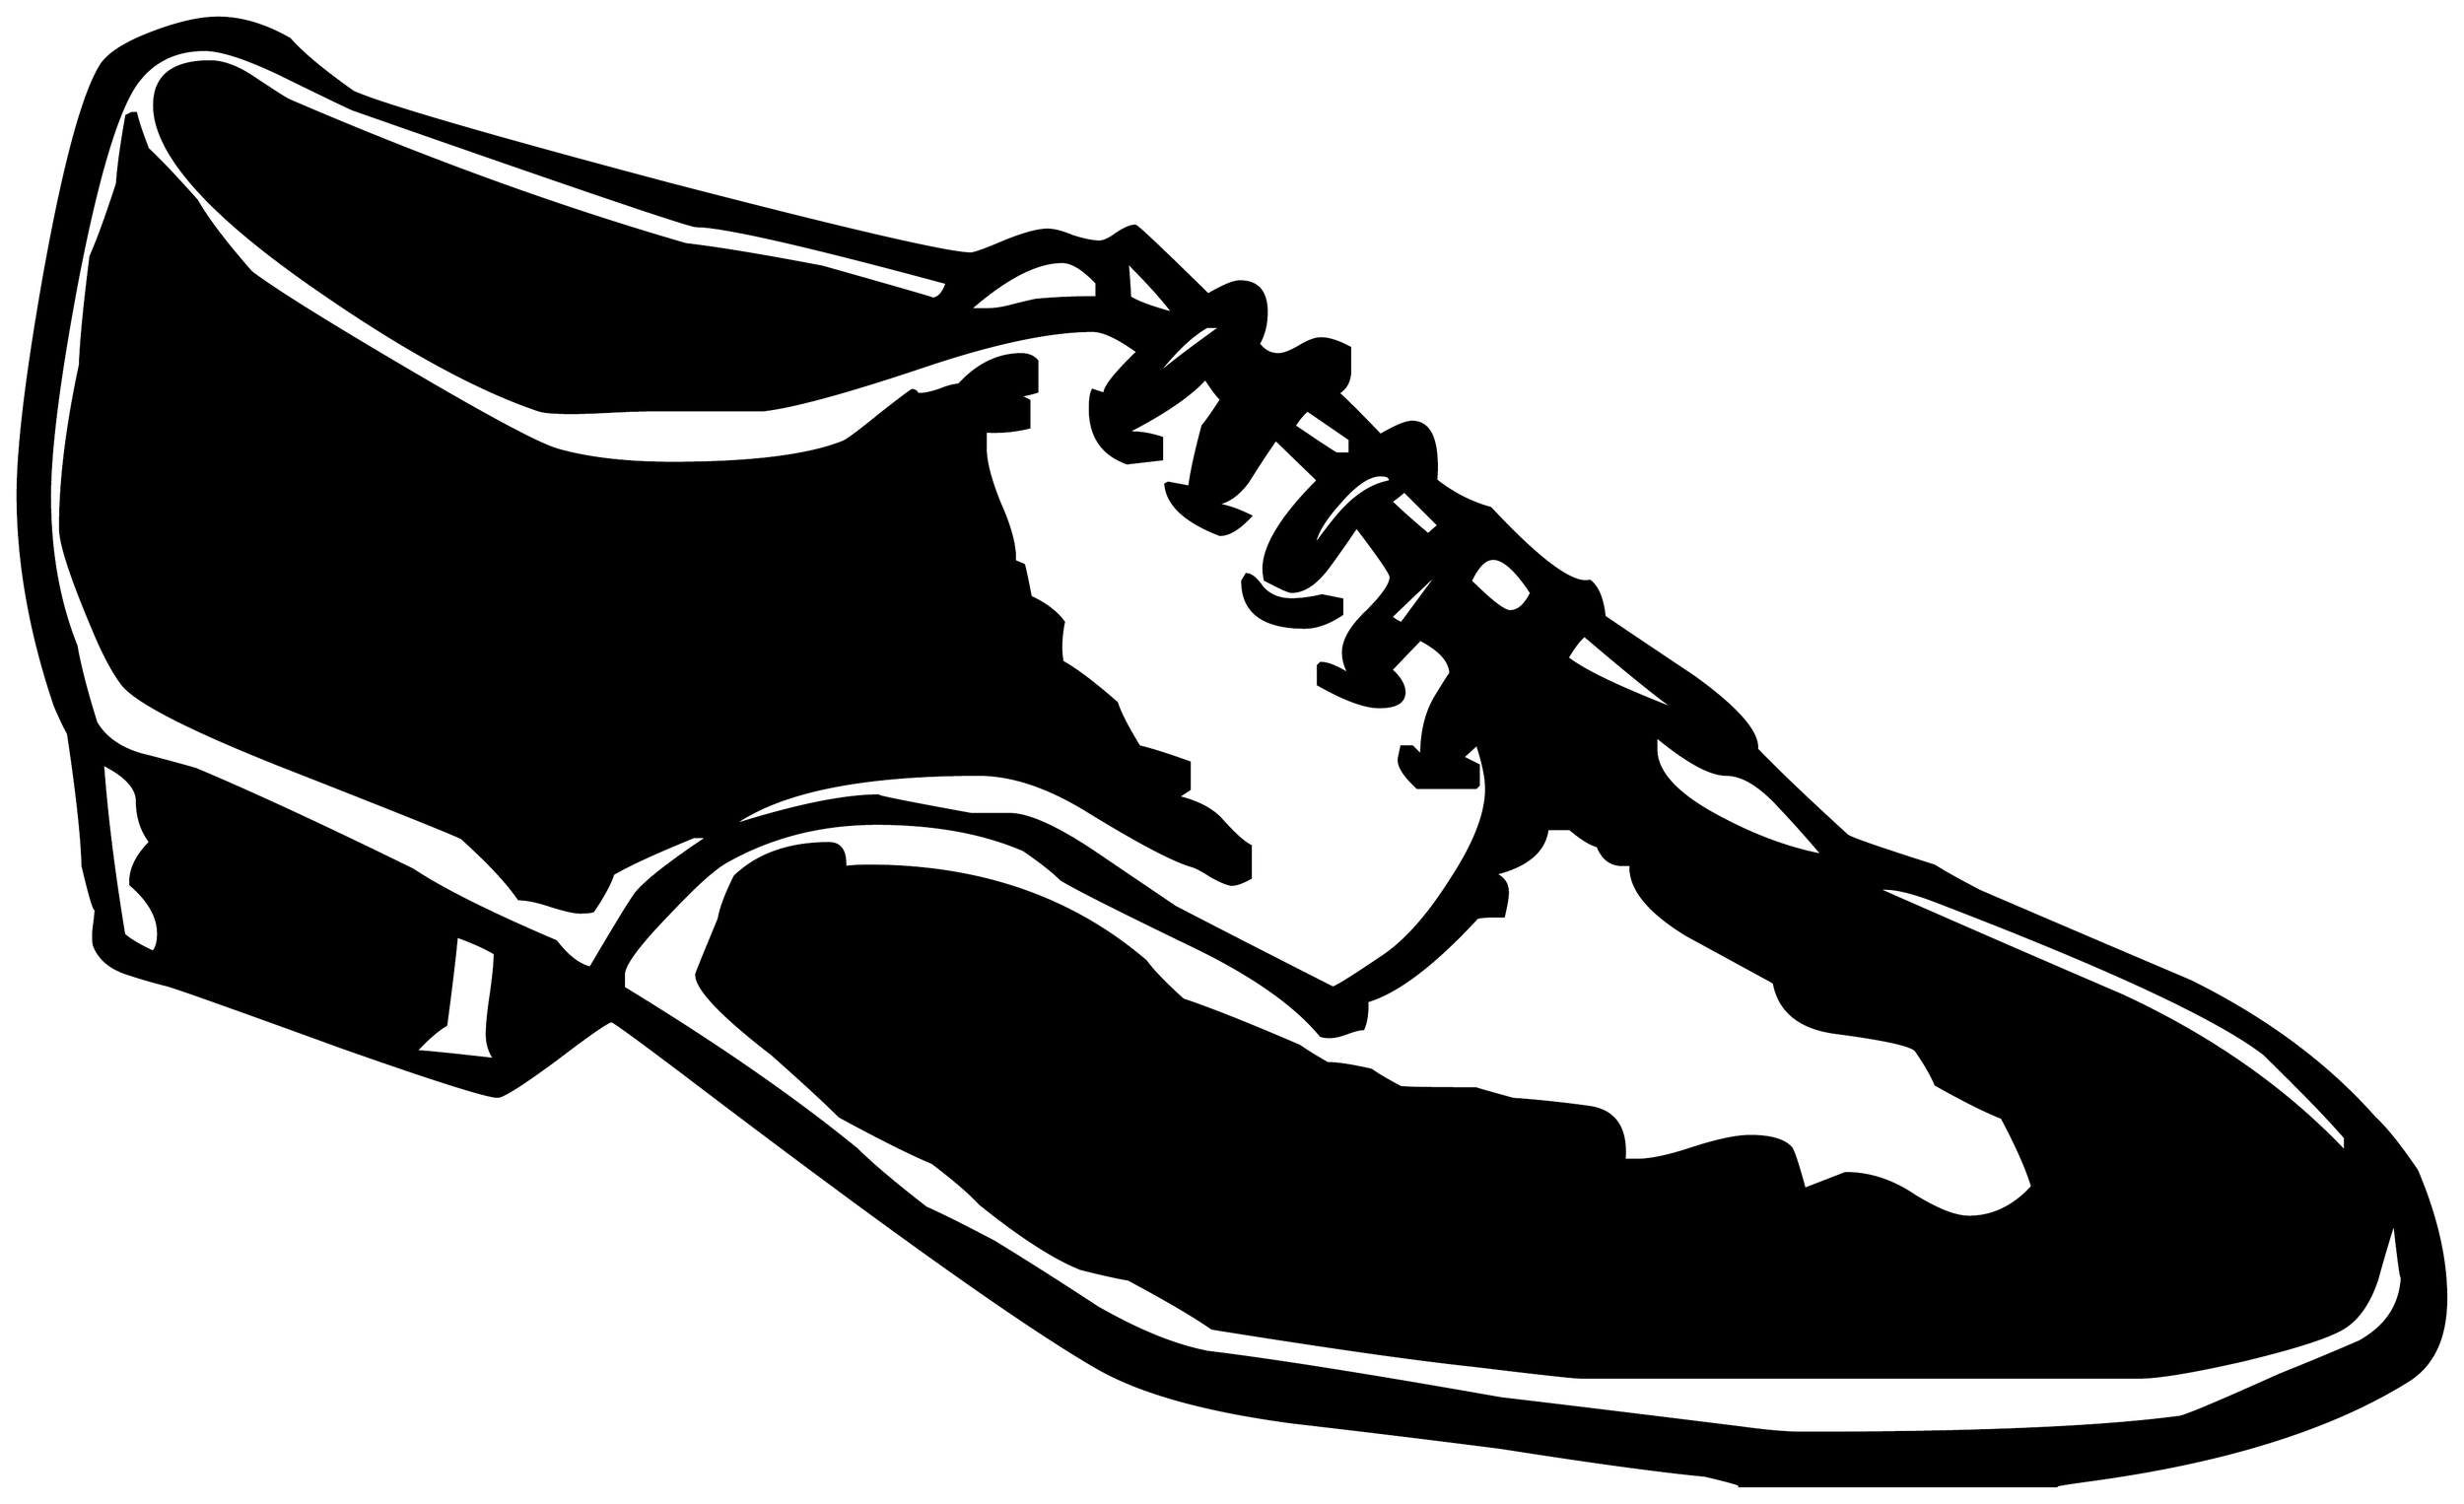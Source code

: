 


\begin{tikzpicture}[y=0.80pt, x=0.80pt, yscale=-1.0, xscale=1.0, inner sep=0pt, outer sep=0pt]
\begin{scope}[shift={(100.0,1687.0)},nonzero rule]
  \path[draw=.,fill=.,line width=1.600pt] (1914.0,-151.0) ..
    controls (1914.0,-121.667) and (1904.667,-101.0) ..
    (1886.0,-89.0) .. controls (1828.667,-53.0) and (1749.667,-28.0)
    .. (1649.0,-14.0) .. controls (1624.333,-10.667) and
    (1615.0,-9.0) .. (1621.0,-9.0) -- (1380.0,-9.0) .. controls
    (1386.0,-9.0) and (1377.667,-11.667) .. (1355.0,-17.0) ..
    controls (1320.333,-20.333) and (1269.0,-27.333) .. (1201.0,-38.0)
    .. controls (1149.0,-44.667) and (1097.0,-51.0) ..
    (1045.0,-57.0) .. controls (979.0,-65.667) and (929.667,-79.333)
    .. (897.0,-98.0) .. controls (842.333,-129.333) and
    (738.333,-203.333) .. (585.0,-320.0) .. controls (549.667,-346.667)
    and (531.333,-360.0) .. (530.0,-360.0) .. controls
    (527.333,-360.0) and (513.333,-350.333) .. (488.0,-331.0) ..
    controls (462.667,-312.333) and (448.0,-303.0) .. (444.0,-303.0)
    .. controls (436.0,-303.0) and (397.0,-315.333) ..
    (327.0,-340.0) .. controls (246.333,-369.333) and (202.333,-385.0)
    .. (195.0,-387.0) .. controls (184.333,-389.667) and
    (174.0,-392.667) .. (164.0,-396.0) .. controls (152.0,-400.0)
    and (144.0,-406.667) .. (140.0,-416.0) .. controls
    (139.333,-417.333) and (139.0,-420.0) .. (139.0,-424.0) ..
    controls (139.0,-426.667) and (139.333,-430.333) .. (140.0,-435.0)
    .. controls (140.667,-440.333) and (141.0,-444.333) ..
    (141.0,-447.0) .. controls (141.0,-439.0) and (137.667,-449.0)
    .. (131.0,-477.0) .. controls (130.333,-499.667) and
    (126.667,-533.0) .. (120.0,-577.0) .. controls (117.333,-581.667)
    and (114.0,-588.667) .. (110.0,-598.0) .. controls
    (91.333,-653.333) and (82.0,-706.333) .. (82.0,-757.0) .. controls
    (82.0,-792.333) and (88.667,-847.667) .. (102.0,-923.0) ..
    controls (116.667,-1005.0) and (130.667,-1057.333) ..
    (144.0,-1080.0) .. controls (149.333,-1089.333) and
    (162.667,-1098.0) .. (184.0,-1106.0) .. controls
    (203.333,-1113.333) and (219.667,-1117.0) .. (233.0,-1117.0) ..
    controls (250.333,-1117.0) and (268.333,-1111.667) ..
    (287.0,-1101.0) .. controls (296.333,-1090.333) and
    (312.333,-1077.0) .. (335.0,-1061.0) .. controls
    (357.667,-1051.0) and (436.667,-1028.0) .. (572.0,-992.0) ..
    controls (708.0,-956.667) and (784.333,-939.0) .. (801.0,-939.0)
    .. controls (803.667,-939.0) and (812.0,-942.0) ..
    (826.0,-948.0) .. controls (840.667,-954.0) and (851.667,-957.0)
    .. (859.0,-957.0) .. controls (863.667,-957.0) and
    (870.0,-955.333) .. (878.0,-952.0) .. controls (886.667,-949.333)
    and (893.333,-948.0) .. (898.0,-948.0) .. controls
    (901.333,-948.0) and (905.667,-950.0) .. (911.0,-954.0) ..
    controls (917.0,-958.0) and (921.667,-960.0) .. (925.0,-960.0)
    .. controls (926.333,-960.0) and (944.667,-942.667) ..
    (980.0,-908.0) .. controls (991.333,-914.667) and (999.333,-918.0)
    .. (1004.0,-918.0) .. controls (1017.333,-918.0) and
    (1024.0,-910.333) .. (1024.0,-895.0) .. controls
    (1024.0,-885.667) and (1022.0,-877.667) .. (1018.0,-871.0) ..
    controls (1022.0,-865.667) and (1027.0,-863.0) ..
    (1033.0,-863.0) .. controls (1037.0,-863.0) and
    (1042.333,-865.0) .. (1049.0,-869.0) .. controls
    (1055.667,-873.0) and (1061.0,-875.0) .. (1065.0,-875.0) ..
    controls (1071.0,-875.0) and (1078.333,-872.667) ..
    (1087.0,-868.0) .. controls (1087.0,-868.0) and
    (1087.0,-862.333) .. (1087.0,-851.0) .. controls
    (1087.0,-843.0) and (1084.0,-837.333) .. (1078.0,-834.0) ..
    controls (1085.333,-827.333) and (1096.0,-816.667) ..
    (1110.0,-802.0) .. controls (1121.333,-808.667) and
    (1129.333,-812.0) .. (1134.0,-812.0) .. controls
    (1148.0,-812.0) and (1154.0,-797.333) .. (1152.0,-768.0) ..
    controls (1164.667,-758.0) and (1178.333,-751.0) ..
    (1193.0,-747.0) .. controls (1230.333,-707.0) and
    (1255.333,-688.667) .. (1268.0,-692.0) .. controls
    (1274.0,-687.333) and (1277.667,-678.333) .. (1279.0,-665.0) ..
    controls (1301.667,-649.667) and (1324.0,-634.667) ..
    (1346.0,-620.0) .. controls (1379.333,-596.0) and
    (1395.333,-577.667) .. (1394.0,-565.0) .. controls
    (1408.667,-549.667) and (1431.333,-528.0) .. (1462.0,-500.0) ..
    controls (1464.0,-498.0) and (1486.0,-490.333) ..
    (1528.0,-477.0) .. controls (1535.333,-472.333) and
    (1546.667,-466.0) .. (1562.0,-458.0) .. controls
    (1614.667,-435.333) and (1667.667,-412.667) .. (1721.0,-390.0) ..
    controls (1777.667,-362.0) and (1824.0,-327.667) ..
    (1860.0,-287.0) .. controls (1868.667,-279.0) and
    (1879.333,-265.667) .. (1892.0,-247.0) .. controls
    (1906.667,-212.333) and (1914.0,-180.333) .. (1914.0,-151.0) --
    cycle(1838.0,-261.0) -- (1838.0,-272.0) .. controls
    (1825.333,-286.667) and (1805.0,-307.667) .. (1777.0,-335.0) ..
    controls (1741.667,-362.333) and (1657.667,-401.333) ..
    (1525.0,-452.0) .. controls (1510.333,-457.333) and
    (1499.0,-460.0) .. (1491.0,-460.0) -- (1484.0,-460.0) ..
    controls (1546.0,-432.667) and (1608.0,-405.667) ..
    (1670.0,-379.0) .. controls (1737.333,-347.667) and
    (1793.333,-308.333) .. (1838.0,-261.0) -- cycle(1335.0,-594.0)
    .. controls (1323.667,-601.333) and (1300.0,-620.333) ..
    (1264.0,-651.0) .. controls (1260.0,-647.667) and
    (1255.667,-642.0) .. (1251.0,-634.0) .. controls
    (1263.667,-624.0) and (1291.667,-610.667) .. (1335.0,-594.0) --
    cycle(1444.0,-485.0) .. controls (1433.333,-497.667) and
    (1422.333,-510.0) .. (1411.0,-522.0) .. controls
    (1396.333,-538.0) and (1383.0,-546.0) .. (1371.0,-546.0) ..
    controls (1359.0,-546.0) and (1341.333,-555.667) ..
    (1318.0,-575.0) -- (1318.0,-565.0) .. controls
    (1318.0,-547.0) and (1335.0,-529.333) .. (1369.0,-512.0) ..
    controls (1394.333,-498.667) and (1419.333,-489.667) ..
    (1444.0,-485.0) -- cycle(1224.0,-683.0) .. controls
    (1212.667,-700.333) and (1203.0,-709.0) .. (1195.0,-709.0) ..
    controls (1189.0,-709.0) and (1183.333,-703.333) ..
    (1178.0,-692.0) .. controls (1193.333,-676.667) and
    (1203.333,-669.0) .. (1208.0,-669.0) .. controls
    (1214.0,-669.0) and (1219.333,-673.667) .. (1224.0,-683.0) --
    cycle(1154.0,-734.0) -- (1128.0,-760.0) .. controls
    (1126.0,-758.0) and (1122.667,-755.333) .. (1118.0,-752.0) ..
    controls (1124.0,-746.0) and (1133.333,-737.667) ..
    (1146.0,-727.0) -- (1154.0,-734.0) -- cycle(1087.0,-788.0)
    -- (1087.0,-799.0) -- (1055.0,-821.0) .. controls
    (1051.667,-818.333) and (1048.333,-814.333) .. (1045.0,-809.0) ..
    controls (1065.667,-795.0) and (1076.333,-788.0) ..
    (1077.0,-788.0) -- (1087.0,-788.0) -- cycle(954.0,-894.0) ..
    controls (946.667,-904.0) and (935.0,-917.0) .. (919.0,-933.0)
    .. controls (919.667,-927.0) and (920.333,-918.0) ..
    (921.0,-906.0) .. controls (927.667,-902.0) and (938.667,-898.0)
    .. (954.0,-894.0) -- cycle(1117.0,-767.0) .. controls
    (1118.333,-770.333) and (1116.0,-772.0) .. (1110.0,-772.0) ..
    controls (1101.333,-772.0) and (1091.0,-765.0) ..
    (1079.0,-751.0) .. controls (1067.0,-737.667) and
    (1060.667,-726.667) .. (1060.0,-718.0) .. controls
    (1070.667,-732.667) and (1078.667,-742.667) .. (1084.0,-748.0) ..
    controls (1094.667,-758.667) and (1105.667,-765.0) ..
    (1117.0,-767.0) -- cycle(990.0,-884.0) -- (979.0,-884.0) ..
    controls (966.333,-876.667) and (953.0,-863.667) .. (939.0,-845.0)
    .. controls (949.667,-854.333) and (966.667,-867.333) ..
    (990.0,-884.0) -- cycle(1157.0,-702.0) .. controls
    (1148.333,-694.0) and (1135.333,-681.667) .. (1118.0,-665.0) ..
    controls (1120.0,-663.0) and (1122.667,-661.333) ..
    (1126.0,-660.0) -- (1157.0,-702.0) -- cycle(896.0,-906.0) --
    (896.0,-917.0) .. controls (886.0,-927.667) and (877.333,-933.0)
    .. (870.0,-933.0) .. controls (850.667,-933.0) and
    (827.333,-921.0) .. (800.0,-897.0) -- (815.0,-897.0) ..
    controls (819.667,-897.0) and (825.667,-898.0) .. (833.0,-900.0)
    .. controls (841.0,-902.0) and (846.667,-903.333) ..
    (850.0,-904.0) .. controls (863.333,-905.333) and (878.667,-906.0)
    .. (896.0,-906.0) -- cycle(1881.0,-170.0) .. controls
    (1881.0,-160.0) and (1879.0,-173.0) .. (1875.0,-209.0) ..
    controls (1870.333,-194.333) and (1866.0,-179.667) ..
    (1862.0,-165.0) .. controls (1856.0,-147.0) and
    (1847.333,-134.667) .. (1836.0,-128.0) .. controls
    (1824.667,-121.333) and (1799.667,-113.333) .. (1761.0,-104.0) ..
    controls (1723.0,-95.333) and (1696.667,-91.0) .. (1682.0,-91.0)
    -- (1262.0,-91.0) .. controls (1256.667,-91.0) and
    (1229.333,-94.0) .. (1180.0,-100.0) .. controls
    (1136.0,-104.667) and (1070.333,-114.0) .. (983.0,-128.0) ..
    controls (969.667,-137.333) and (948.667,-149.667) .. (920.0,-165.0)
    .. controls (912.0,-166.333) and (900.0,-169.0) ..
    (884.0,-173.0) .. controls (864.0,-181.0) and (838.667,-197.333)
    .. (808.0,-222.0) .. controls (800.667,-230.0) and
    (788.667,-240.333) .. (772.0,-253.0) .. controls (756.0,-259.667)
    and (732.667,-271.333) .. (702.0,-288.0) .. controls
    (691.333,-298.667) and (674.333,-314.333) .. (651.0,-335.0) ..
    controls (613.0,-364.333) and (594.0,-384.333) .. (594.0,-395.0)
    .. controls (594.0,-395.667) and (599.667,-409.667) ..
    (611.0,-437.0) .. controls (612.333,-445.0) and (616.333,-455.667)
    .. (623.0,-469.0) .. controls (640.333,-485.667) and
    (664.0,-494.0) .. (694.0,-494.0) .. controls (702.667,-494.0)
    and (706.667,-488.0) .. (706.0,-476.0) .. controls
    (711.333,-476.667) and (717.333,-477.0) .. (724.0,-477.0) ..
    controls (807.333,-477.0) and (877.0,-453.0) .. (933.0,-405.0)
    .. controls (938.333,-397.667) and (947.667,-388.0) ..
    (961.0,-376.0) .. controls (981.0,-369.333) and
    (1010.333,-357.667) .. (1049.0,-341.0) .. controls
    (1053.667,-337.667) and (1060.667,-333.333) .. (1070.0,-328.0) ..
    controls (1077.333,-328.0) and (1088.333,-326.333) ..
    (1103.0,-323.0) .. controls (1107.667,-319.667) and
    (1115.0,-315.333) .. (1125.0,-310.0) .. controls
    (1127.0,-309.333) and (1146.0,-309.0) .. (1182.0,-309.0) ..
    controls (1181.333,-309.0) and (1190.667,-306.333) ..
    (1210.0,-301.0) .. controls (1228.667,-299.667) and
    (1247.667,-297.667) .. (1267.0,-295.0) .. controls
    (1287.0,-292.333) and (1296.0,-279.0) .. (1294.0,-255.0) --
    (1304.0,-255.0) .. controls (1314.0,-255.0) and
    (1328.0,-258.0) .. (1346.0,-264.0) .. controls
    (1364.667,-270.0) and (1379.0,-273.0) .. (1389.0,-273.0) ..
    controls (1404.333,-273.0) and (1414.667,-270.0) ..
    (1420.0,-264.0) .. controls (1422.0,-260.667) and
    (1425.333,-250.333) .. (1430.0,-233.0) .. controls
    (1450.667,-241.0) and (1461.0,-245.0) .. (1461.0,-245.0) ..
    controls (1479.0,-245.0) and (1496.333,-239.333) ..
    (1513.0,-228.0) .. controls (1530.333,-217.333) and
    (1544.0,-212.0) .. (1554.0,-212.0) .. controls
    (1572.0,-212.0) and (1588.0,-219.667) .. (1602.0,-235.0) ..
    controls (1598.0,-248.333) and (1590.333,-265.667) ..
    (1579.0,-287.0) .. controls (1567.0,-291.667) and
    (1550.333,-300.0) .. (1529.0,-312.0) .. controls
    (1526.333,-318.667) and (1521.333,-327.333) .. (1514.0,-338.0) ..
    controls (1510.0,-342.0) and (1490.333,-346.333) ..
    (1455.0,-351.0) .. controls (1427.0,-354.333) and
    (1411.0,-367.0) .. (1407.0,-389.0) .. controls
    (1385.0,-401.0) and (1363.0,-413.0) .. (1341.0,-425.0) ..
    controls (1311.667,-443.0) and (1297.667,-460.667) ..
    (1299.0,-478.0) -- (1294.0,-478.0) .. controls
    (1284.667,-477.333) and (1278.0,-482.0) .. (1274.0,-492.0) ..
    controls (1268.667,-493.333) and (1261.667,-497.667) ..
    (1253.0,-505.0) -- (1236.0,-505.0) .. controls
    (1234.0,-488.333) and (1220.667,-477.0) .. (1196.0,-471.0) ..
    controls (1202.667,-468.333) and (1206.0,-463.667) ..
    (1206.0,-457.0) .. controls (1206.0,-453.667) and
    (1205.0,-447.667) .. (1203.0,-439.0) -- (1194.0,-439.0) ..
    controls (1189.333,-439.0) and (1185.667,-438.667) ..
    (1183.0,-438.0) .. controls (1150.333,-402.667) and
    (1122.667,-381.667) .. (1100.0,-375.0) -- (1100.0,-371.0) ..
    controls (1100.0,-364.333) and (1099.0,-358.667) ..
    (1097.0,-354.0) .. controls (1094.333,-354.0) and
    (1090.333,-353.0) .. (1085.0,-351.0) .. controls
    (1079.667,-349.0) and (1075.333,-348.0) .. (1072.0,-348.0) ..
    controls (1068.667,-348.0) and (1066.333,-348.333) ..
    (1065.0,-349.0) .. controls (1046.333,-371.667) and
    (1015.333,-393.667) .. (972.0,-415.0) .. controls (912.667,-443.667)
    and (878.333,-461.0) .. (869.0,-467.0) .. controls
    (863.0,-473.0) and (853.667,-480.333) .. (841.0,-489.0) ..
    controls (810.333,-502.333) and (773.333,-509.0) .. (730.0,-509.0)
    .. controls (688.0,-509.0) and (650.0,-499.333) ..
    (616.0,-480.0) .. controls (606.667,-474.667) and (592.0,-461.333)
    .. (572.0,-440.0) .. controls (550.0,-417.333) and
    (539.0,-402.333) .. (539.0,-395.0) -- (539.0,-385.0) ..
    controls (609.0,-342.333) and (667.667,-301.667) .. (715.0,-263.0)
    .. controls (725.667,-252.333) and (743.0,-237.667) ..
    (767.0,-219.0) .. controls (779.0,-213.667) and (796.333,-205.0)
    .. (819.0,-193.0) .. controls (845.0,-177.0) and
    (870.667,-160.667) .. (896.0,-144.0) .. controls (927.333,-126.0)
    and (955.333,-114.667) .. (980.0,-110.0) .. controls
    (1029.333,-104.0) and (1103.0,-92.333) .. (1201.0,-75.0) ..
    controls (1241.0,-70.333) and (1301.333,-63.0) .. (1382.0,-53.0)
    .. controls (1401.333,-50.333) and (1417.0,-49.0) ..
    (1429.0,-49.0) .. controls (1558.333,-49.0) and (1653.0,-53.0)
    .. (1713.0,-61.0) .. controls (1717.667,-61.667) and
    (1743.0,-72.333) .. (1789.0,-93.0) .. controls (1809.0,-101.0)
    and (1829.0,-109.333) .. (1849.0,-118.0) .. controls
    (1870.333,-130.0) and (1881.0,-147.333) .. (1881.0,-170.0) --
    cycle(1190.0,-535.0) .. controls (1190.0,-543.667) and
    (1187.667,-555.0) .. (1183.0,-569.0) -- (1172.0,-559.0) --
    (1184.0,-553.0) -- (1184.0,-538.0) -- (1182.0,-536.0) --
    (1138.0,-536.0) .. controls (1128.667,-544.667) and
    (1124.0,-551.667) .. (1124.0,-557.0) .. controls
    (1124.0,-557.667) and (1124.667,-561.0) .. (1126.0,-567.0) --
    (1134.0,-567.0) -- (1141.0,-560.0) .. controls
    (1141.0,-578.0) and (1144.667,-593.0) .. (1152.0,-605.0) ..
    controls (1159.333,-617.0) and (1163.0,-622.667) ..
    (1163.0,-622.0) .. controls (1163.0,-631.333) and
    (1155.333,-640.0) .. (1140.0,-648.0) -- (1118.0,-625.0) ..
    controls (1124.667,-619.0) and (1128.0,-613.333) ..
    (1128.0,-608.0) .. controls (1128.0,-600.667) and
    (1121.667,-597.0) .. (1109.0,-597.0) .. controls
    (1098.333,-597.0) and (1083.0,-602.667) .. (1063.0,-614.0) --
    (1063.0,-628.0) -- (1065.0,-630.0) .. controls
    (1070.333,-630.0) and (1077.667,-627.0) .. (1087.0,-621.0) ..
    controls (1083.667,-627.0) and (1082.0,-632.667) ..
    (1082.0,-638.0) .. controls (1082.0,-647.333) and
    (1088.0,-657.667) .. (1100.0,-669.0) .. controls
    (1112.0,-681.0) and (1118.0,-689.667) .. (1118.0,-695.0) ..
    controls (1118.0,-697.667) and (1109.333,-710.333) ..
    (1092.0,-733.0) .. controls (1085.333,-723.0) and
    (1078.333,-713.0) .. (1071.0,-703.0) .. controls
    (1061.667,-690.333) and (1052.333,-684.0) .. (1043.0,-684.0) ..
    controls (1041.0,-684.0) and (1034.333,-687.0) ..
    (1023.0,-693.0) .. controls (1022.333,-696.333) and
    (1022.0,-699.0) .. (1022.0,-701.0) .. controls
    (1022.0,-718.333) and (1035.667,-740.667) .. (1063.0,-768.0) --
    (1031.0,-799.0) .. controls (1023.667,-788.333) and
    (1016.667,-777.667) .. (1010.0,-767.0) .. controls
    (1000.667,-754.333) and (990.0,-748.667) .. (978.0,-750.0) ..
    controls (987.333,-750.667) and (998.667,-747.667) ..
    (1012.0,-741.0) .. controls (1003.333,-731.667) and
    (995.667,-727.0) .. (989.0,-727.0) .. controls (963.0,-737.0)
    and (949.333,-749.667) .. (948.0,-765.0) -- (950.0,-766.0) --
    (966.0,-763.0) .. controls (967.333,-773.667) and (970.667,-789.0)
    .. (976.0,-809.0) .. controls (979.333,-813.0) and
    (984.0,-819.667) .. (990.0,-829.0) .. controls (986.667,-832.333)
    and (982.667,-837.667) .. (978.0,-845.0) .. controls
    (966.667,-832.333) and (946.667,-818.667) .. (918.0,-804.0) --
    (922.0,-804.0) .. controls (929.333,-804.0) and (937.0,-802.667)
    .. (945.0,-800.0) -- (945.0,-784.0) -- (919.0,-781.0) ..
    controls (900.333,-787.667) and (891.0,-801.333) .. (891.0,-822.0)
    .. controls (891.0,-828.667) and (891.667,-833.333) ..
    (893.0,-836.0) -- (902.0,-833.0) .. controls (901.333,-837.667)
    and (909.667,-848.333) .. (927.0,-865.0) .. controls
    (912.333,-875.667) and (901.0,-881.0) .. (893.0,-881.0) ..
    controls (861.667,-881.0) and (820.0,-872.333) .. (768.0,-855.0)
    .. controls (708.667,-835.0) and (667.333,-823.667) ..
    (644.0,-821.0) .. controls (644.0,-821.0) and (615.667,-821.0)
    .. (559.0,-821.0) .. controls (552.333,-821.0) and
    (542.333,-820.667) .. (529.0,-820.0) .. controls (516.333,-819.333)
    and (506.667,-819.0) .. (500.0,-819.0) .. controls
    (487.333,-819.0) and (479.0,-819.667) .. (475.0,-821.0) ..
    controls (427.667,-837.0) and (370.667,-868.333) .. (304.0,-915.0)
    .. controls (224.667,-970.333) and (185.0,-1015.667) ..
    (185.0,-1051.0) .. controls (185.0,-1073.0) and
    (199.0,-1084.0) .. (227.0,-1084.0) .. controls
    (236.333,-1084.0) and (246.667,-1080.333) .. (258.0,-1073.0) ..
    controls (274.0,-1062.333) and (283.333,-1056.333) ..
    (286.0,-1055.0) .. controls (389.333,-1010.333) and
    (489.333,-974.0) .. (586.0,-946.0) .. controls (609.333,-943.333)
    and (643.667,-937.667) .. (689.0,-929.0) .. controls
    (745.667,-913.0) and (773.333,-905.0) .. (772.0,-905.0) ..
    controls (776.667,-905.0) and (780.333,-909.0) .. (783.0,-917.0)
    .. controls (677.0,-945.667) and (614.0,-960.0) ..
    (594.0,-960.0) .. controls (588.667,-960.0) and (502.333,-989.333)
    .. (335.0,-1048.0) .. controls (331.667,-1049.333) and
    (313.0,-1058.333) .. (279.0,-1075.0) .. controls
    (253.667,-1087.0) and (235.0,-1093.0) .. (223.0,-1093.0) ..
    controls (202.333,-1093.0) and (186.0,-1085.667) ..
    (174.0,-1071.0) .. controls (158.667,-1053.0) and
    (143.0,-1002.667) .. (127.0,-920.0) .. controls (113.0,-846.0)
    and (106.0,-791.333) .. (106.0,-756.0) .. controls
    (106.0,-714.0) and (112.667,-676.333) .. (126.0,-643.0) ..
    controls (128.667,-627.667) and (133.667,-608.333) .. (141.0,-585.0)
    .. controls (147.667,-573.667) and (159.0,-565.667) ..
    (175.0,-561.0) .. controls (188.333,-557.667) and (202.0,-554.0)
    .. (216.0,-550.0) .. controls (257.333,-532.667) and
    (312.0,-507.333) .. (380.0,-474.0) .. controls (402.0,-459.333)
    and (438.0,-441.333) .. (488.0,-420.0) .. controls
    (496.667,-408.667) and (505.333,-402.0) .. (514.0,-400.0) ..
    controls (534.0,-434.0) and (545.667,-453.0) .. (549.0,-457.0)
    .. controls (557.0,-466.333) and (575.0,-480.333) ..
    (603.0,-499.0) -- (592.0,-499.0) .. controls (564.0,-487.667)
    and (543.667,-478.333) .. (531.0,-471.0) .. controls
    (529.0,-464.333) and (524.0,-455.0) .. (516.0,-443.0) ..
    controls (514.0,-442.333) and (510.667,-442.0) .. (506.0,-442.0)
    .. controls (502.0,-442.0) and (494.667,-443.667) ..
    (484.0,-447.0) .. controls (474.0,-450.333) and (466.0,-452.0)
    .. (460.0,-452.0) .. controls (451.333,-464.667) and
    (437.0,-480.0) .. (417.0,-498.0) .. controls (412.333,-500.667)
    and (366.667,-519.0) .. (280.0,-553.0) .. controls
    (211.333,-580.333) and (171.667,-600.667) .. (161.0,-614.0) ..
    controls (154.333,-622.667) and (147.333,-635.667) .. (140.0,-653.0)
    .. controls (122.667,-693.667) and (114.0,-720.0) ..
    (114.0,-732.0) .. controls (114.0,-767.333) and (119.0,-808.333)
    .. (129.0,-855.0) .. controls (129.667,-873.0) and
    (132.333,-900.333) .. (137.0,-937.0) .. controls (142.333,-949.0)
    and (149.0,-967.333) .. (157.0,-992.0) .. controls
    (157.667,-1003.333) and (160.0,-1020.333) .. (164.0,-1043.0) --
    (168.0,-1045.0) -- (171.0,-1045.0) .. controls
    (172.333,-1039.0) and (175.333,-1030.0) .. (180.0,-1018.0) ..
    controls (188.667,-1010.0) and (201.0,-997.0) ..
    (217.0,-979.0) .. controls (225.0,-965.0) and (238.667,-947.0)
    .. (258.0,-925.0) .. controls (274.667,-912.333) and
    (313.0,-888.333) .. (373.0,-853.0) .. controls (436.333,-815.667)
    and (475.0,-795.0) .. (489.0,-791.0) .. controls
    (512.333,-784.333) and (541.333,-781.0) .. (576.0,-781.0) ..
    controls (635.333,-781.0) and (678.333,-786.333) .. (705.0,-797.0)
    .. controls (709.0,-799.0) and (718.333,-806.0) ..
    (733.0,-818.0) .. controls (748.333,-830.0) and (756.333,-836.0)
    .. (757.0,-836.0) .. controls (759.667,-835.333) and
    (760.667,-834.333) .. (760.0,-833.0) -- (763.0,-833.0) ..
    controls (766.333,-833.0) and (771.0,-834.0) .. (777.0,-836.0)
    .. controls (783.667,-838.667) and (788.667,-840.0) ..
    (792.0,-840.0) .. controls (806.0,-855.333) and (821.667,-863.0)
    .. (839.0,-863.0) .. controls (844.333,-863.0) and
    (848.333,-861.333) .. (851.0,-858.0) -- (851.0,-835.0) ..
    controls (847.0,-833.667) and (841.0,-832.333) .. (833.0,-831.0)
    -- (838.0,-831.0) .. controls (840.667,-830.333) and
    (843.0,-829.333) .. (845.0,-828.0) -- (845.0,-808.0) ..
    controls (834.333,-805.333) and (823.333,-804.333) .. (812.0,-805.0)
    -- (812.0,-792.0) .. controls (812.0,-782.0) and
    (815.667,-768.0) .. (823.0,-750.0) .. controls (831.0,-732.0)
    and (834.667,-717.667) .. (834.0,-707.0) -- (841.0,-704.0) ..
    controls (842.333,-698.667) and (844.0,-690.667) .. (846.0,-680.0)
    .. controls (857.333,-674.667) and (865.667,-668.333) ..
    (871.0,-661.0) .. controls (869.667,-654.333) and (869.0,-648.0)
    .. (869.0,-642.0) .. controls (869.0,-638.667) and
    (869.333,-635.0) .. (870.0,-631.0) .. controls (880.667,-625.0)
    and (894.333,-614.667) .. (911.0,-600.0) .. controls
    (913.667,-592.0) and (919.333,-581.0) .. (928.0,-567.0) ..
    controls (936.667,-565.0) and (949.333,-561.0) .. (966.0,-555.0)
    -- (966.0,-535.0) -- (957.0,-529.0) .. controls
    (971.0,-525.667) and (981.667,-520.333) .. (989.0,-513.0) ..
    controls (999.0,-501.667) and (1006.667,-494.667) ..
    (1012.0,-492.0) -- (1012.0,-468.0) .. controls
    (1006.0,-464.667) and (1001.333,-463.0) .. (998.0,-463.0) ..
    controls (995.333,-463.0) and (990.333,-465.0) .. (983.0,-469.0)
    .. controls (975.667,-473.667) and (970.667,-476.333) ..
    (968.0,-477.0) .. controls (954.0,-481.0) and (928.0,-494.667)
    .. (890.0,-518.0) .. controls (860.0,-536.667) and
    (832.333,-546.0) .. (807.0,-546.0) .. controls (717.0,-546.0)
    and (654.667,-533.0) .. (620.0,-507.0) .. controls
    (668.0,-522.333) and (705.333,-530.0) .. (732.0,-530.0) ..
    controls (726.667,-530.0) and (749.667,-525.333) .. (801.0,-516.0)
    .. controls (801.0,-516.0) and (810.667,-516.0) ..
    (830.0,-516.0) .. controls (844.0,-516.0) and (865.0,-506.667)
    .. (893.0,-488.0) .. controls (934.333,-460.0) and
    (955.0,-446.0) .. (955.0,-446.0) .. controls (989.667,-428.0)
    and (1029.333,-407.667) .. (1074.0,-385.0) .. controls
    (1076.0,-385.0) and (1088.333,-392.667) .. (1111.0,-408.0) ..
    controls (1128.333,-419.333) and (1145.667,-438.667) ..
    (1163.0,-466.0) .. controls (1181.0,-493.333) and
    (1190.0,-516.333) .. (1190.0,-535.0) -- cycle(442.0,-331.0) ..
    controls (438.0,-336.333) and (436.0,-342.667) .. (436.0,-350.0)
    .. controls (436.0,-356.667) and (437.0,-366.667) ..
    (439.0,-380.0) .. controls (441.0,-394.0) and (442.0,-404.333)
    .. (442.0,-411.0) .. controls (434.0,-415.667) and
    (424.333,-420.0) .. (413.0,-424.0) .. controls (411.667,-409.333)
    and (409.0,-387.0) .. (405.0,-357.0) .. controls
    (399.0,-353.667) and (391.333,-347.0) .. (382.0,-337.0) ..
    controls (386.667,-337.0) and (406.667,-335.0) .. (442.0,-331.0)
    -- cycle(188.0,-426.0) .. controls (188.0,-438.667) and
    (181.0,-451.0) .. (167.0,-463.0) -- (167.0,-465.0) ..
    controls (167.0,-475.0) and (172.0,-485.0) .. (182.0,-495.0)
    .. controls (175.333,-503.667) and (172.0,-514.0) ..
    (172.0,-526.0) .. controls (172.0,-536.0) and (163.333,-545.333)
    .. (146.0,-554.0) .. controls (148.667,-516.667) and
    (154.0,-473.667) .. (162.0,-425.0) .. controls (166.667,-421.0)
    and (174.0,-416.667) .. (184.0,-412.0) .. controls
    (186.667,-414.667) and (188.0,-419.333) .. (188.0,-426.0) --
    cycle(1081.0,-667.0) .. controls (1071.0,-660.333) and
    (1061.667,-657.0) .. (1053.0,-657.0) .. controls
    (1021.667,-657.0) and (1006.0,-668.667) .. (1006.0,-692.0) --
    (1009.0,-697.0) .. controls (1012.333,-697.0) and
    (1016.333,-693.667) .. (1021.0,-687.0) .. controls
    (1026.333,-681.0) and (1033.667,-678.0) .. (1043.0,-678.0) ..
    controls (1049.667,-678.0) and (1057.333,-679.0) ..
    (1066.0,-681.0) -- (1081.0,-678.0) -- (1081.0,-667.0) --
    cycle;
\end{scope}

\end{tikzpicture}

